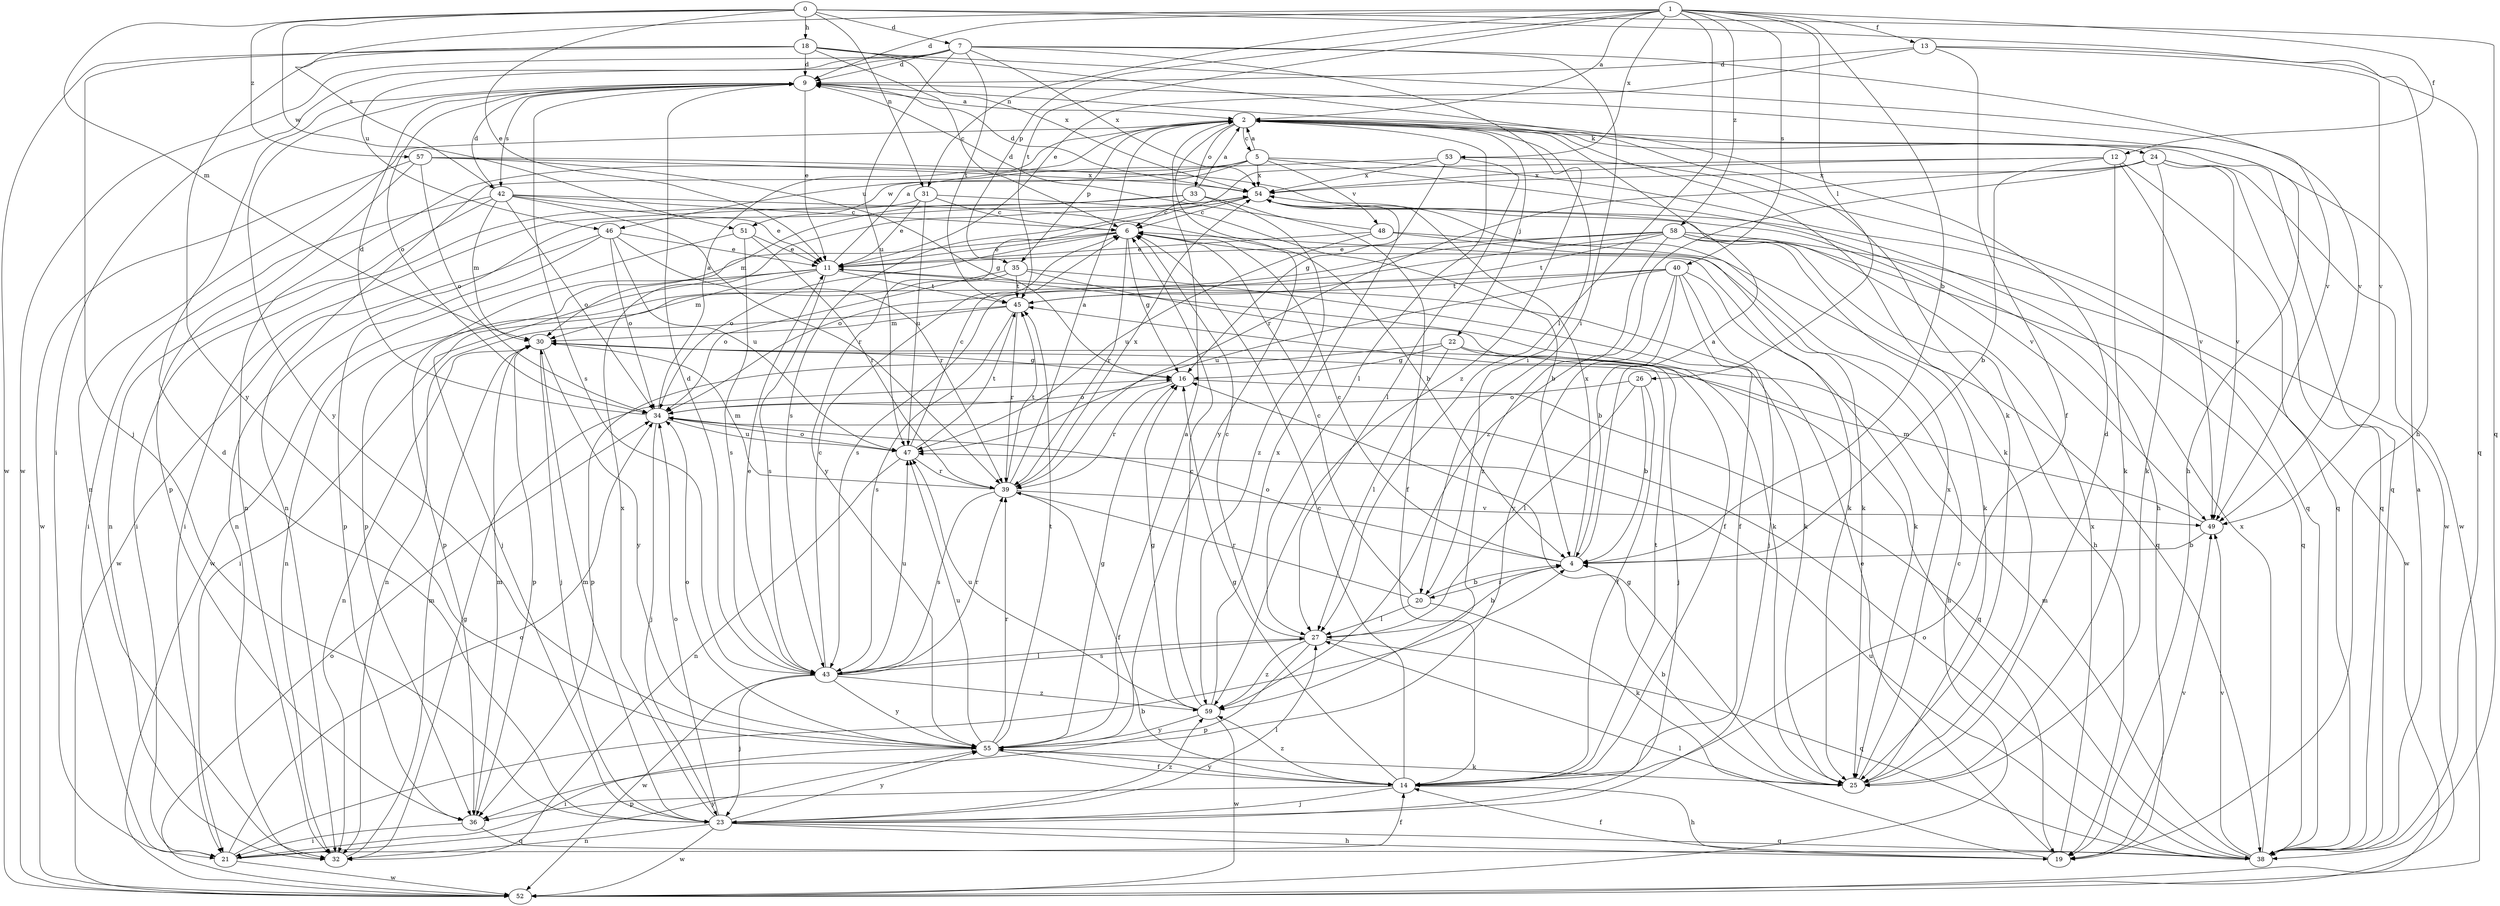 strict digraph  {
0;
1;
2;
4;
5;
6;
7;
9;
11;
12;
13;
14;
16;
18;
19;
20;
21;
22;
23;
24;
25;
26;
27;
30;
31;
32;
33;
34;
35;
36;
38;
39;
40;
42;
43;
45;
46;
47;
48;
49;
51;
52;
53;
54;
55;
57;
58;
59;
0 -> 7  [label=d];
0 -> 11  [label=e];
0 -> 18  [label=h];
0 -> 19  [label=h];
0 -> 30  [label=m];
0 -> 31  [label=n];
0 -> 38  [label=q];
0 -> 51  [label=w];
0 -> 57  [label=z];
1 -> 2  [label=a];
1 -> 4  [label=b];
1 -> 9  [label=d];
1 -> 12  [label=f];
1 -> 13  [label=f];
1 -> 26  [label=l];
1 -> 27  [label=l];
1 -> 31  [label=n];
1 -> 35  [label=p];
1 -> 40  [label=s];
1 -> 42  [label=s];
1 -> 45  [label=t];
1 -> 53  [label=x];
1 -> 58  [label=z];
2 -> 5  [label=c];
2 -> 20  [label=i];
2 -> 22  [label=j];
2 -> 24  [label=k];
2 -> 25  [label=k];
2 -> 27  [label=l];
2 -> 32  [label=n];
2 -> 33  [label=o];
2 -> 35  [label=p];
2 -> 38  [label=q];
2 -> 55  [label=y];
4 -> 2  [label=a];
4 -> 6  [label=c];
4 -> 20  [label=i];
4 -> 34  [label=o];
4 -> 54  [label=x];
5 -> 2  [label=a];
5 -> 19  [label=h];
5 -> 32  [label=n];
5 -> 38  [label=q];
5 -> 46  [label=u];
5 -> 48  [label=v];
5 -> 51  [label=w];
5 -> 54  [label=x];
6 -> 11  [label=e];
6 -> 16  [label=g];
6 -> 25  [label=k];
6 -> 34  [label=o];
6 -> 36  [label=p];
6 -> 39  [label=r];
7 -> 9  [label=d];
7 -> 20  [label=i];
7 -> 21  [label=i];
7 -> 45  [label=t];
7 -> 46  [label=u];
7 -> 47  [label=u];
7 -> 49  [label=v];
7 -> 52  [label=w];
7 -> 54  [label=x];
7 -> 59  [label=z];
9 -> 2  [label=a];
9 -> 11  [label=e];
9 -> 19  [label=h];
9 -> 34  [label=o];
9 -> 42  [label=s];
9 -> 43  [label=s];
9 -> 55  [label=y];
11 -> 2  [label=a];
11 -> 23  [label=j];
11 -> 25  [label=k];
11 -> 30  [label=m];
11 -> 32  [label=n];
11 -> 43  [label=s];
11 -> 45  [label=t];
12 -> 4  [label=b];
12 -> 25  [label=k];
12 -> 38  [label=q];
12 -> 43  [label=s];
12 -> 49  [label=v];
12 -> 54  [label=x];
13 -> 9  [label=d];
13 -> 11  [label=e];
13 -> 14  [label=f];
13 -> 38  [label=q];
13 -> 49  [label=v];
14 -> 6  [label=c];
14 -> 16  [label=g];
14 -> 19  [label=h];
14 -> 23  [label=j];
14 -> 36  [label=p];
14 -> 45  [label=t];
14 -> 55  [label=y];
14 -> 59  [label=z];
16 -> 34  [label=o];
16 -> 38  [label=q];
16 -> 39  [label=r];
18 -> 6  [label=c];
18 -> 9  [label=d];
18 -> 23  [label=j];
18 -> 25  [label=k];
18 -> 49  [label=v];
18 -> 52  [label=w];
18 -> 54  [label=x];
18 -> 55  [label=y];
19 -> 11  [label=e];
19 -> 14  [label=f];
19 -> 27  [label=l];
19 -> 49  [label=v];
19 -> 54  [label=x];
20 -> 4  [label=b];
20 -> 6  [label=c];
20 -> 25  [label=k];
20 -> 27  [label=l];
20 -> 39  [label=r];
21 -> 4  [label=b];
21 -> 14  [label=f];
21 -> 34  [label=o];
21 -> 52  [label=w];
21 -> 55  [label=y];
22 -> 16  [label=g];
22 -> 19  [label=h];
22 -> 23  [label=j];
22 -> 27  [label=l];
22 -> 36  [label=p];
23 -> 9  [label=d];
23 -> 19  [label=h];
23 -> 27  [label=l];
23 -> 30  [label=m];
23 -> 32  [label=n];
23 -> 34  [label=o];
23 -> 38  [label=q];
23 -> 52  [label=w];
23 -> 54  [label=x];
23 -> 55  [label=y];
23 -> 59  [label=z];
24 -> 25  [label=k];
24 -> 38  [label=q];
24 -> 39  [label=r];
24 -> 49  [label=v];
24 -> 52  [label=w];
24 -> 54  [label=x];
24 -> 59  [label=z];
25 -> 4  [label=b];
25 -> 9  [label=d];
25 -> 16  [label=g];
25 -> 54  [label=x];
26 -> 4  [label=b];
26 -> 14  [label=f];
26 -> 27  [label=l];
26 -> 34  [label=o];
27 -> 4  [label=b];
27 -> 6  [label=c];
27 -> 36  [label=p];
27 -> 38  [label=q];
27 -> 43  [label=s];
27 -> 59  [label=z];
30 -> 16  [label=g];
30 -> 23  [label=j];
30 -> 32  [label=n];
30 -> 36  [label=p];
30 -> 55  [label=y];
31 -> 4  [label=b];
31 -> 6  [label=c];
31 -> 11  [label=e];
31 -> 21  [label=i];
31 -> 47  [label=u];
32 -> 16  [label=g];
32 -> 30  [label=m];
33 -> 2  [label=a];
33 -> 6  [label=c];
33 -> 14  [label=f];
33 -> 21  [label=i];
33 -> 30  [label=m];
33 -> 59  [label=z];
34 -> 2  [label=a];
34 -> 9  [label=d];
34 -> 23  [label=j];
34 -> 47  [label=u];
35 -> 14  [label=f];
35 -> 25  [label=k];
35 -> 34  [label=o];
35 -> 36  [label=p];
35 -> 45  [label=t];
36 -> 21  [label=i];
36 -> 30  [label=m];
36 -> 38  [label=q];
38 -> 2  [label=a];
38 -> 30  [label=m];
38 -> 34  [label=o];
38 -> 47  [label=u];
38 -> 49  [label=v];
38 -> 54  [label=x];
39 -> 2  [label=a];
39 -> 14  [label=f];
39 -> 30  [label=m];
39 -> 43  [label=s];
39 -> 45  [label=t];
39 -> 49  [label=v];
39 -> 54  [label=x];
40 -> 4  [label=b];
40 -> 14  [label=f];
40 -> 21  [label=i];
40 -> 23  [label=j];
40 -> 25  [label=k];
40 -> 45  [label=t];
40 -> 47  [label=u];
40 -> 55  [label=y];
42 -> 4  [label=b];
42 -> 6  [label=c];
42 -> 9  [label=d];
42 -> 11  [label=e];
42 -> 21  [label=i];
42 -> 30  [label=m];
42 -> 32  [label=n];
42 -> 34  [label=o];
42 -> 39  [label=r];
43 -> 6  [label=c];
43 -> 9  [label=d];
43 -> 11  [label=e];
43 -> 23  [label=j];
43 -> 27  [label=l];
43 -> 39  [label=r];
43 -> 47  [label=u];
43 -> 52  [label=w];
43 -> 55  [label=y];
43 -> 59  [label=z];
45 -> 30  [label=m];
45 -> 32  [label=n];
45 -> 39  [label=r];
45 -> 43  [label=s];
46 -> 11  [label=e];
46 -> 34  [label=o];
46 -> 36  [label=p];
46 -> 39  [label=r];
46 -> 47  [label=u];
46 -> 52  [label=w];
47 -> 6  [label=c];
47 -> 32  [label=n];
47 -> 34  [label=o];
47 -> 39  [label=r];
47 -> 45  [label=t];
48 -> 9  [label=d];
48 -> 11  [label=e];
48 -> 25  [label=k];
48 -> 38  [label=q];
48 -> 47  [label=u];
49 -> 4  [label=b];
49 -> 30  [label=m];
51 -> 11  [label=e];
51 -> 39  [label=r];
51 -> 43  [label=s];
51 -> 52  [label=w];
52 -> 6  [label=c];
52 -> 34  [label=o];
53 -> 16  [label=g];
53 -> 27  [label=l];
53 -> 32  [label=n];
53 -> 52  [label=w];
53 -> 54  [label=x];
54 -> 6  [label=c];
54 -> 9  [label=d];
54 -> 32  [label=n];
54 -> 55  [label=y];
55 -> 2  [label=a];
55 -> 14  [label=f];
55 -> 16  [label=g];
55 -> 21  [label=i];
55 -> 25  [label=k];
55 -> 34  [label=o];
55 -> 39  [label=r];
55 -> 45  [label=t];
55 -> 47  [label=u];
57 -> 16  [label=g];
57 -> 34  [label=o];
57 -> 36  [label=p];
57 -> 49  [label=v];
57 -> 52  [label=w];
57 -> 54  [label=x];
58 -> 11  [label=e];
58 -> 19  [label=h];
58 -> 25  [label=k];
58 -> 34  [label=o];
58 -> 38  [label=q];
58 -> 43  [label=s];
58 -> 45  [label=t];
58 -> 52  [label=w];
58 -> 59  [label=z];
59 -> 6  [label=c];
59 -> 16  [label=g];
59 -> 47  [label=u];
59 -> 52  [label=w];
59 -> 54  [label=x];
59 -> 55  [label=y];
}
